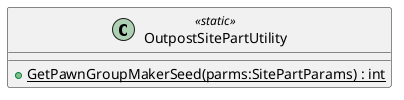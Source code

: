 @startuml
class OutpostSitePartUtility <<static>> {
    + {static} GetPawnGroupMakerSeed(parms:SitePartParams) : int
}
@enduml
